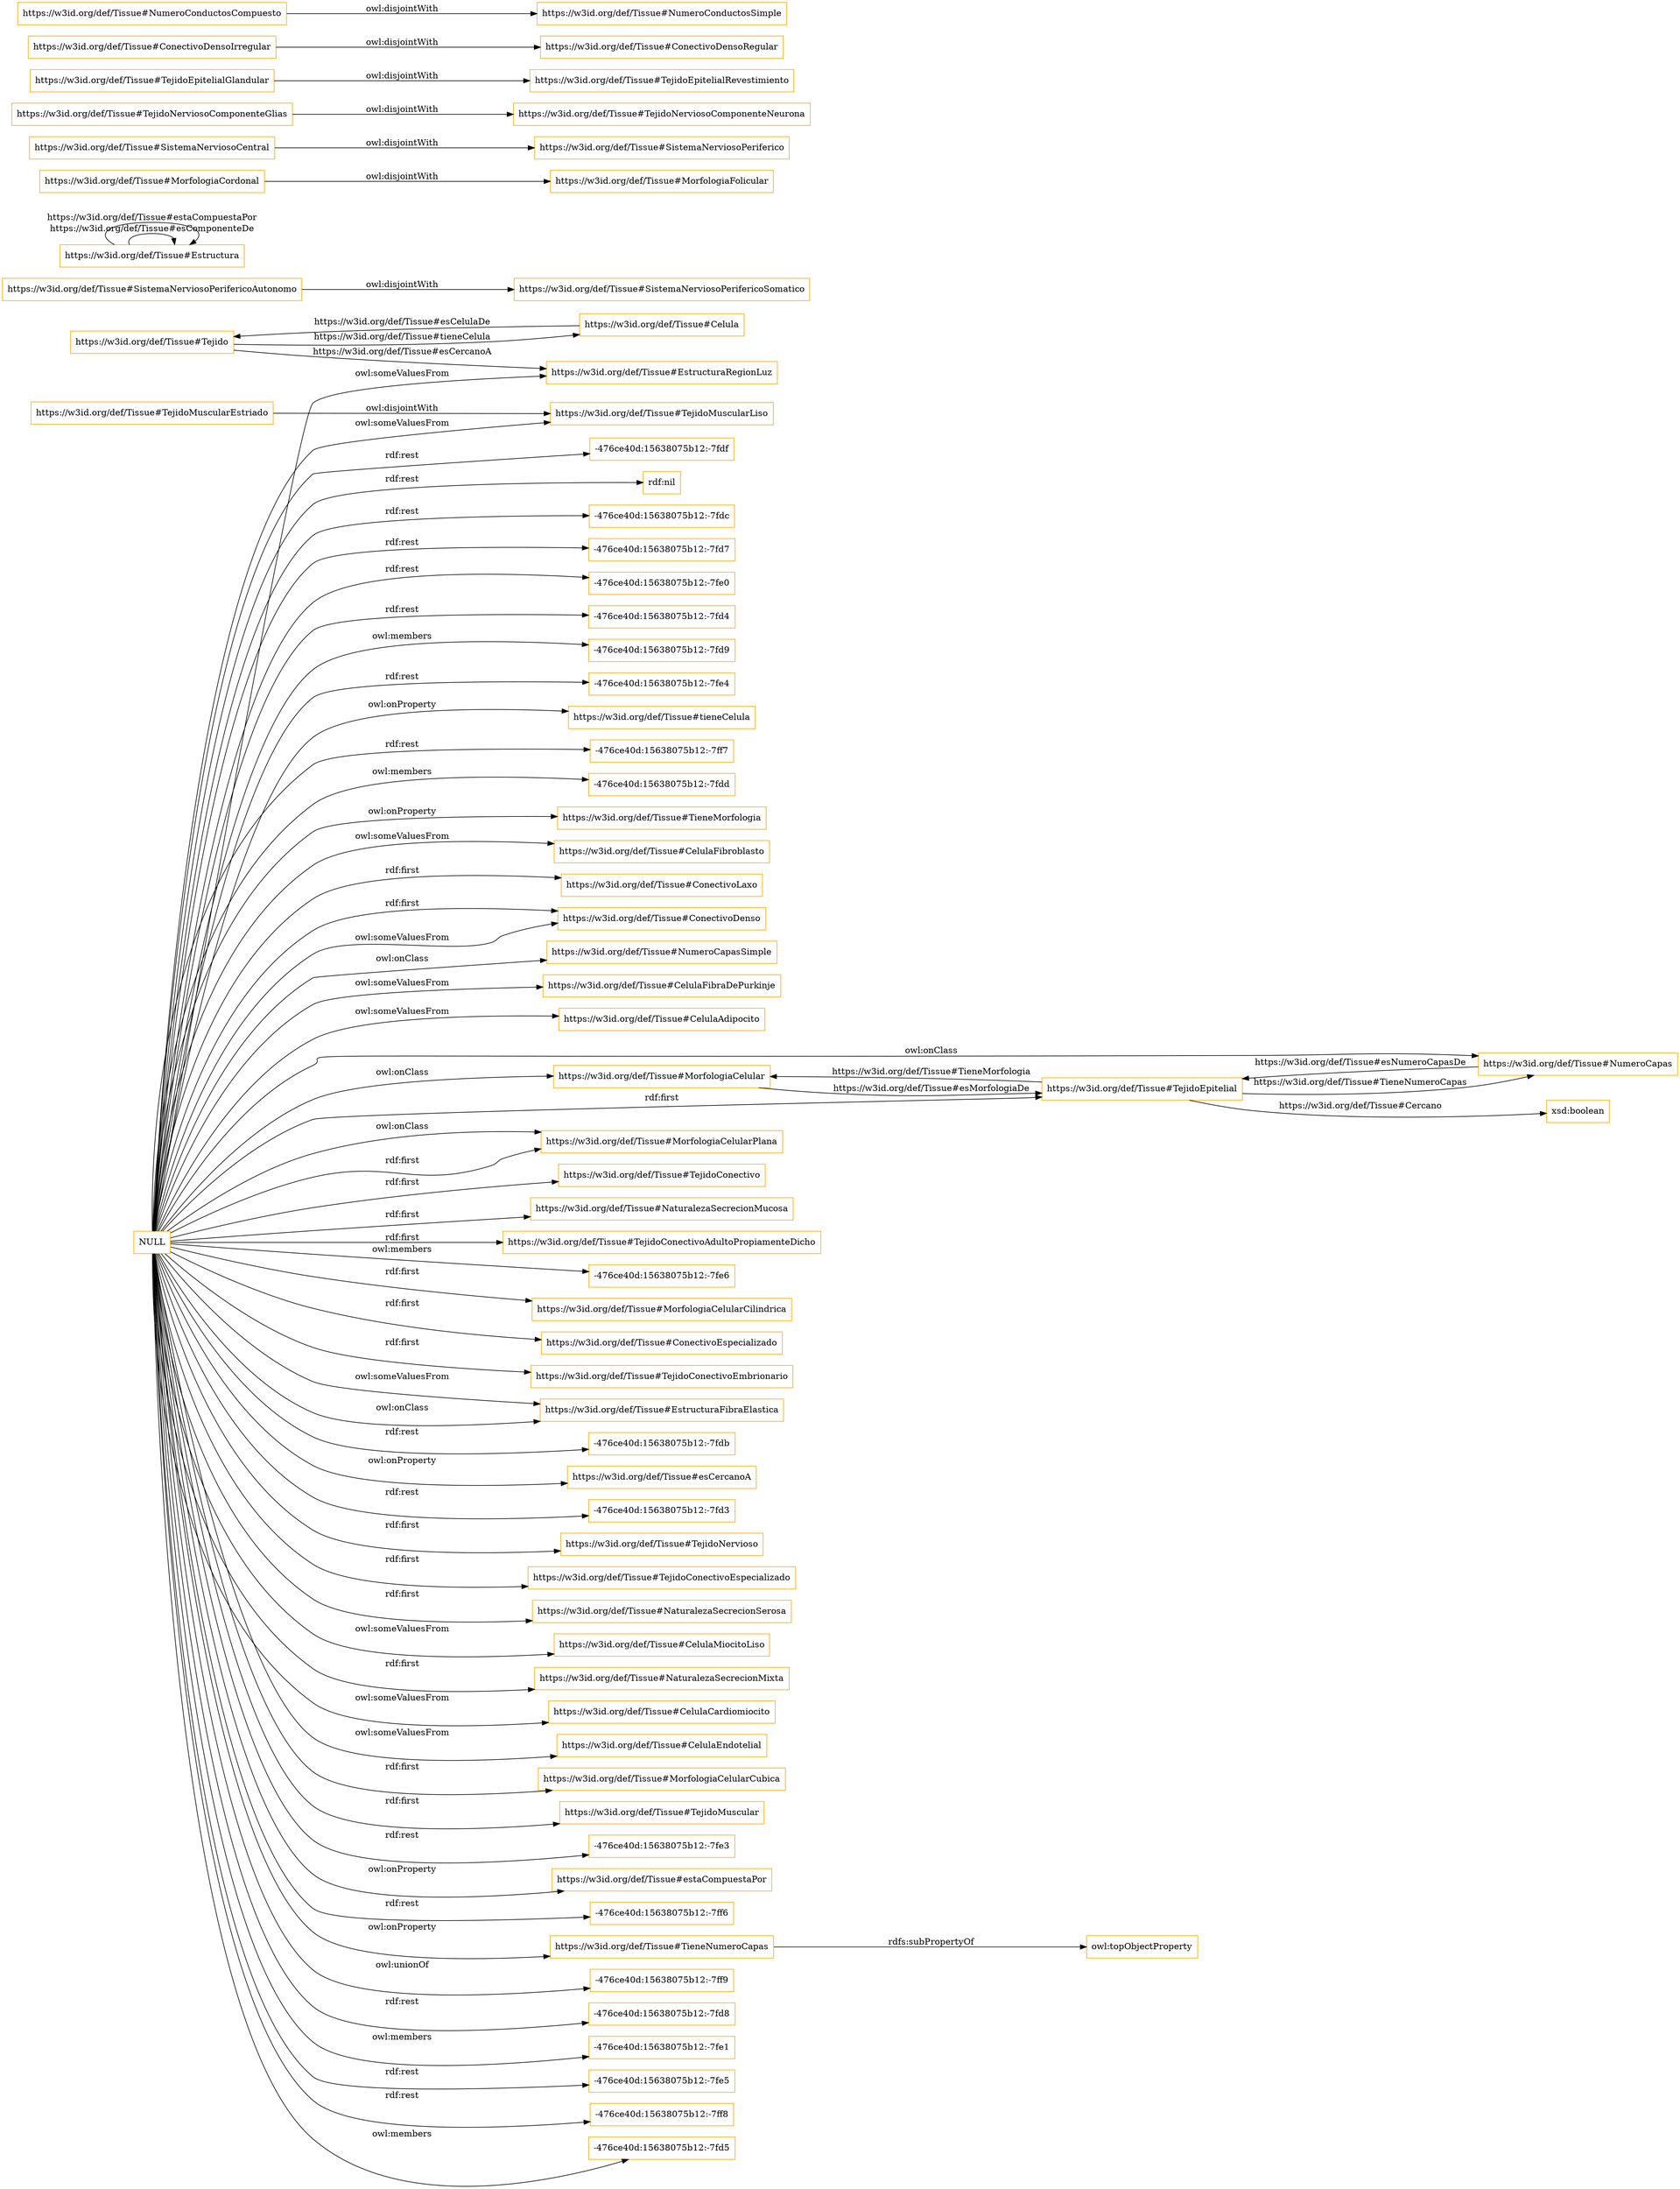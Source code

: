 digraph ar2dtool_diagram { 
rankdir=LR;
size="1501"
node [shape = rectangle, color="orange"]; "https://w3id.org/def/Tissue#CelulaFibroblasto" "https://w3id.org/def/Tissue#ConectivoLaxo" "https://w3id.org/def/Tissue#SistemaNerviosoPerifericoAutonomo" "https://w3id.org/def/Tissue#ConectivoDenso" "https://w3id.org/def/Tissue#Celula" "https://w3id.org/def/Tissue#TejidoMuscularEstriado" "https://w3id.org/def/Tissue#NumeroCapasSimple" "https://w3id.org/def/Tissue#Estructura" "https://w3id.org/def/Tissue#CelulaFibraDePurkinje" "https://w3id.org/def/Tissue#MorfologiaFolicular" "https://w3id.org/def/Tissue#CelulaAdipocito" "https://w3id.org/def/Tissue#MorfologiaCelular" "https://w3id.org/def/Tissue#SistemaNerviosoCentral" "https://w3id.org/def/Tissue#MorfologiaCelularPlana" "https://w3id.org/def/Tissue#TejidoConectivo" "https://w3id.org/def/Tissue#MorfologiaCordonal" "https://w3id.org/def/Tissue#NumeroCapas" "https://w3id.org/def/Tissue#NaturalezaSecrecionMucosa" "https://w3id.org/def/Tissue#TejidoConectivoAdultoPropiamenteDicho" "https://w3id.org/def/Tissue#TejidoNerviosoComponenteNeurona" "https://w3id.org/def/Tissue#TejidoNerviosoComponenteGlias" "https://w3id.org/def/Tissue#Tejido" "https://w3id.org/def/Tissue#TejidoMuscularLiso" "https://w3id.org/def/Tissue#TejidoEpitelialRevestimiento" "https://w3id.org/def/Tissue#TejidoEpitelialGlandular" "https://w3id.org/def/Tissue#MorfologiaCelularCilindrica" "https://w3id.org/def/Tissue#ConectivoEspecializado" "https://w3id.org/def/Tissue#TejidoConectivoEmbrionario" "https://w3id.org/def/Tissue#ConectivoDensoIrregular" "https://w3id.org/def/Tissue#SistemaNerviosoPeriferico" "https://w3id.org/def/Tissue#EstructuraFibraElastica" "https://w3id.org/def/Tissue#EstructuraRegionLuz" "https://w3id.org/def/Tissue#TejidoNervioso" "https://w3id.org/def/Tissue#ConectivoDensoRegular" "https://w3id.org/def/Tissue#TejidoEpitelial" "https://w3id.org/def/Tissue#NumeroConductosSimple" "https://w3id.org/def/Tissue#TejidoConectivoEspecializado" "https://w3id.org/def/Tissue#NaturalezaSecrecionSerosa" "https://w3id.org/def/Tissue#CelulaMiocitoLiso" "https://w3id.org/def/Tissue#NaturalezaSecrecionMixta" "https://w3id.org/def/Tissue#CelulaCardiomiocito" "https://w3id.org/def/Tissue#CelulaEndotelial" "https://w3id.org/def/Tissue#MorfologiaCelularCubica" "https://w3id.org/def/Tissue#TejidoMuscular" "https://w3id.org/def/Tissue#SistemaNerviosoPerifericoSomatico" "https://w3id.org/def/Tissue#NumeroConductosCompuesto" ; /*classes style*/
	"NULL" -> "https://w3id.org/def/Tissue#EstructuraFibraElastica" [ label = "owl:someValuesFrom" ];
	"NULL" -> "https://w3id.org/def/Tissue#TejidoConectivoEmbrionario" [ label = "rdf:first" ];
	"NULL" -> "https://w3id.org/def/Tissue#TejidoConectivoAdultoPropiamenteDicho" [ label = "rdf:first" ];
	"NULL" -> "-476ce40d:15638075b12:-7fe3" [ label = "rdf:rest" ];
	"NULL" -> "https://w3id.org/def/Tissue#estaCompuestaPor" [ label = "owl:onProperty" ];
	"NULL" -> "-476ce40d:15638075b12:-7ff6" [ label = "rdf:rest" ];
	"NULL" -> "https://w3id.org/def/Tissue#TejidoMuscularLiso" [ label = "owl:someValuesFrom" ];
	"NULL" -> "https://w3id.org/def/Tissue#TieneNumeroCapas" [ label = "owl:onProperty" ];
	"NULL" -> "https://w3id.org/def/Tissue#MorfologiaCelularPlana" [ label = "owl:onClass" ];
	"NULL" -> "-476ce40d:15638075b12:-7ff9" [ label = "owl:unionOf" ];
	"NULL" -> "https://w3id.org/def/Tissue#MorfologiaCelularCubica" [ label = "rdf:first" ];
	"NULL" -> "https://w3id.org/def/Tissue#TejidoEpitelial" [ label = "rdf:first" ];
	"NULL" -> "-476ce40d:15638075b12:-7fd8" [ label = "rdf:rest" ];
	"NULL" -> "https://w3id.org/def/Tissue#CelulaAdipocito" [ label = "owl:someValuesFrom" ];
	"NULL" -> "https://w3id.org/def/Tissue#CelulaEndotelial" [ label = "owl:someValuesFrom" ];
	"NULL" -> "https://w3id.org/def/Tissue#TejidoConectivo" [ label = "rdf:first" ];
	"NULL" -> "https://w3id.org/def/Tissue#MorfologiaCelularCilindrica" [ label = "rdf:first" ];
	"NULL" -> "https://w3id.org/def/Tissue#TejidoConectivoEspecializado" [ label = "rdf:first" ];
	"NULL" -> "-476ce40d:15638075b12:-7fe1" [ label = "owl:members" ];
	"NULL" -> "https://w3id.org/def/Tissue#EstructuraRegionLuz" [ label = "owl:someValuesFrom" ];
	"NULL" -> "https://w3id.org/def/Tissue#CelulaFibraDePurkinje" [ label = "owl:someValuesFrom" ];
	"NULL" -> "-476ce40d:15638075b12:-7fe5" [ label = "rdf:rest" ];
	"NULL" -> "-476ce40d:15638075b12:-7ff8" [ label = "rdf:rest" ];
	"NULL" -> "https://w3id.org/def/Tissue#NaturalezaSecrecionMixta" [ label = "rdf:first" ];
	"NULL" -> "https://w3id.org/def/Tissue#MorfologiaCelular" [ label = "owl:onClass" ];
	"NULL" -> "-476ce40d:15638075b12:-7fd5" [ label = "owl:members" ];
	"NULL" -> "https://w3id.org/def/Tissue#NumeroCapasSimple" [ label = "owl:onClass" ];
	"NULL" -> "-476ce40d:15638075b12:-7fdf" [ label = "rdf:rest" ];
	"NULL" -> "rdf:nil" [ label = "rdf:rest" ];
	"NULL" -> "-476ce40d:15638075b12:-7fdc" [ label = "rdf:rest" ];
	"NULL" -> "-476ce40d:15638075b12:-7fd7" [ label = "rdf:rest" ];
	"NULL" -> "https://w3id.org/def/Tissue#CelulaCardiomiocito" [ label = "owl:someValuesFrom" ];
	"NULL" -> "-476ce40d:15638075b12:-7fe0" [ label = "rdf:rest" ];
	"NULL" -> "https://w3id.org/def/Tissue#EstructuraFibraElastica" [ label = "owl:onClass" ];
	"NULL" -> "-476ce40d:15638075b12:-7fd4" [ label = "rdf:rest" ];
	"NULL" -> "https://w3id.org/def/Tissue#NumeroCapas" [ label = "owl:onClass" ];
	"NULL" -> "https://w3id.org/def/Tissue#TejidoMuscular" [ label = "rdf:first" ];
	"NULL" -> "https://w3id.org/def/Tissue#ConectivoDenso" [ label = "rdf:first" ];
	"NULL" -> "-476ce40d:15638075b12:-7fd9" [ label = "owl:members" ];
	"NULL" -> "-476ce40d:15638075b12:-7fe4" [ label = "rdf:rest" ];
	"NULL" -> "https://w3id.org/def/Tissue#tieneCelula" [ label = "owl:onProperty" ];
	"NULL" -> "https://w3id.org/def/Tissue#NaturalezaSecrecionMucosa" [ label = "rdf:first" ];
	"NULL" -> "-476ce40d:15638075b12:-7ff7" [ label = "rdf:rest" ];
	"NULL" -> "https://w3id.org/def/Tissue#CelulaFibroblasto" [ label = "owl:someValuesFrom" ];
	"NULL" -> "https://w3id.org/def/Tissue#NaturalezaSecrecionSerosa" [ label = "rdf:first" ];
	"NULL" -> "https://w3id.org/def/Tissue#CelulaMiocitoLiso" [ label = "owl:someValuesFrom" ];
	"NULL" -> "https://w3id.org/def/Tissue#MorfologiaCelularPlana" [ label = "rdf:first" ];
	"NULL" -> "https://w3id.org/def/Tissue#ConectivoDenso" [ label = "owl:someValuesFrom" ];
	"NULL" -> "-476ce40d:15638075b12:-7fdd" [ label = "owl:members" ];
	"NULL" -> "https://w3id.org/def/Tissue#TieneMorfologia" [ label = "owl:onProperty" ];
	"NULL" -> "-476ce40d:15638075b12:-7fe6" [ label = "owl:members" ];
	"NULL" -> "-476ce40d:15638075b12:-7fdb" [ label = "rdf:rest" ];
	"NULL" -> "https://w3id.org/def/Tissue#TejidoNervioso" [ label = "rdf:first" ];
	"NULL" -> "https://w3id.org/def/Tissue#esCercanoA" [ label = "owl:onProperty" ];
	"NULL" -> "https://w3id.org/def/Tissue#ConectivoEspecializado" [ label = "rdf:first" ];
	"NULL" -> "-476ce40d:15638075b12:-7fd3" [ label = "rdf:rest" ];
	"NULL" -> "https://w3id.org/def/Tissue#ConectivoLaxo" [ label = "rdf:first" ];
	"https://w3id.org/def/Tissue#ConectivoDensoIrregular" -> "https://w3id.org/def/Tissue#ConectivoDensoRegular" [ label = "owl:disjointWith" ];
	"https://w3id.org/def/Tissue#TejidoNerviosoComponenteGlias" -> "https://w3id.org/def/Tissue#TejidoNerviosoComponenteNeurona" [ label = "owl:disjointWith" ];
	"https://w3id.org/def/Tissue#TejidoMuscularEstriado" -> "https://w3id.org/def/Tissue#TejidoMuscularLiso" [ label = "owl:disjointWith" ];
	"https://w3id.org/def/Tissue#SistemaNerviosoPerifericoAutonomo" -> "https://w3id.org/def/Tissue#SistemaNerviosoPerifericoSomatico" [ label = "owl:disjointWith" ];
	"https://w3id.org/def/Tissue#TejidoEpitelialGlandular" -> "https://w3id.org/def/Tissue#TejidoEpitelialRevestimiento" [ label = "owl:disjointWith" ];
	"https://w3id.org/def/Tissue#TieneNumeroCapas" -> "owl:topObjectProperty" [ label = "rdfs:subPropertyOf" ];
	"https://w3id.org/def/Tissue#SistemaNerviosoCentral" -> "https://w3id.org/def/Tissue#SistemaNerviosoPeriferico" [ label = "owl:disjointWith" ];
	"https://w3id.org/def/Tissue#NumeroConductosCompuesto" -> "https://w3id.org/def/Tissue#NumeroConductosSimple" [ label = "owl:disjointWith" ];
	"https://w3id.org/def/Tissue#MorfologiaCordonal" -> "https://w3id.org/def/Tissue#MorfologiaFolicular" [ label = "owl:disjointWith" ];
	"https://w3id.org/def/Tissue#Tejido" -> "https://w3id.org/def/Tissue#Celula" [ label = "https://w3id.org/def/Tissue#tieneCelula" ];
	"https://w3id.org/def/Tissue#Estructura" -> "https://w3id.org/def/Tissue#Estructura" [ label = "https://w3id.org/def/Tissue#esComponenteDe" ];
	"https://w3id.org/def/Tissue#TejidoEpitelial" -> "xsd:boolean" [ label = "https://w3id.org/def/Tissue#Cercano" ];
	"https://w3id.org/def/Tissue#TejidoEpitelial" -> "https://w3id.org/def/Tissue#MorfologiaCelular" [ label = "https://w3id.org/def/Tissue#TieneMorfologia" ];
	"https://w3id.org/def/Tissue#TejidoEpitelial" -> "https://w3id.org/def/Tissue#NumeroCapas" [ label = "https://w3id.org/def/Tissue#TieneNumeroCapas" ];
	"https://w3id.org/def/Tissue#Estructura" -> "https://w3id.org/def/Tissue#Estructura" [ label = "https://w3id.org/def/Tissue#estaCompuestaPor" ];
	"https://w3id.org/def/Tissue#MorfologiaCelular" -> "https://w3id.org/def/Tissue#TejidoEpitelial" [ label = "https://w3id.org/def/Tissue#esMorfologiaDe" ];
	"https://w3id.org/def/Tissue#Tejido" -> "https://w3id.org/def/Tissue#EstructuraRegionLuz" [ label = "https://w3id.org/def/Tissue#esCercanoA" ];
	"https://w3id.org/def/Tissue#Celula" -> "https://w3id.org/def/Tissue#Tejido" [ label = "https://w3id.org/def/Tissue#esCelulaDe" ];
	"https://w3id.org/def/Tissue#NumeroCapas" -> "https://w3id.org/def/Tissue#TejidoEpitelial" [ label = "https://w3id.org/def/Tissue#esNumeroCapasDe" ];

}
